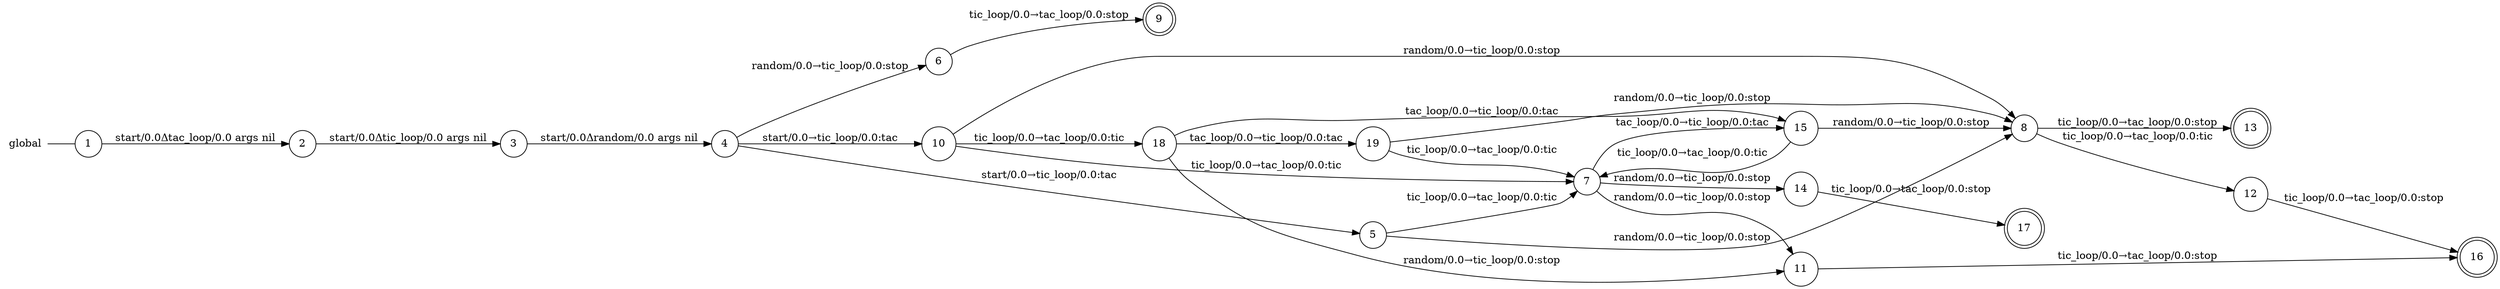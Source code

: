 digraph global {
	rankdir="LR";
	n_0 [label="global", shape="plaintext"];
	n_1 [id="14", shape=circle, label="14"];
	n_2 [id="9", shape=doublecircle, label="9"];
	n_3 [id="8", shape=circle, label="8"];
	n_4 [id="17", shape=doublecircle, label="17"];
	n_5 [id="1", shape=circle, label="1"];
	n_0 -> n_5 [arrowhead=none];
	n_6 [id="7", shape=circle, label="7"];
	n_7 [id="16", shape=doublecircle, label="16"];
	n_8 [id="19", shape=circle, label="19"];
	n_9 [id="4", shape=circle, label="4"];
	n_10 [id="6", shape=circle, label="6"];
	n_11 [id="3", shape=circle, label="3"];
	n_12 [id="12", shape=circle, label="12"];
	n_13 [id="18", shape=circle, label="18"];
	n_14 [id="2", shape=circle, label="2"];
	n_15 [id="11", shape=circle, label="11"];
	n_16 [id="15", shape=circle, label="15"];
	n_17 [id="10", shape=circle, label="10"];
	n_18 [id="13", shape=doublecircle, label="13"];
	n_19 [id="5", shape=circle, label="5"];

	n_8 -> n_6 [id="[$e|25]", label="tic_loop/0.0→tac_loop/0.0:tic"];
	n_17 -> n_6 [id="[$e|12]", label="tic_loop/0.0→tac_loop/0.0:tic"];
	n_17 -> n_3 [id="[$e|13]", label="random/0.0→tic_loop/0.0:stop"];
	n_12 -> n_7 [id="[$e|17]", label="tic_loop/0.0→tac_loop/0.0:stop"];
	n_9 -> n_19 [id="[$e|3]", label="start/0.0→tic_loop/0.0:tac"];
	n_5 -> n_14 [id="[$e|0]", label="start/0.0Δtac_loop/0.0 args nil"];
	n_9 -> n_10 [id="[$e|4]", label="random/0.0→tic_loop/0.0:stop"];
	n_13 -> n_16 [id="[$e|23]", label="tac_loop/0.0→tic_loop/0.0:tac"];
	n_13 -> n_15 [id="[$e|22]", label="random/0.0→tic_loop/0.0:stop"];
	n_11 -> n_9 [id="[$e|2]", label="start/0.0Δrandom/0.0 args nil"];
	n_6 -> n_15 [id="[$e|9]", label="random/0.0→tic_loop/0.0:stop"];
	n_3 -> n_12 [id="[$e|10]", label="tic_loop/0.0→tac_loop/0.0:tic"];
	n_17 -> n_13 [id="[$e|21]", label="tic_loop/0.0→tac_loop/0.0:tic"];
	n_19 -> n_6 [id="[$e|5]", label="tic_loop/0.0→tac_loop/0.0:tic"];
	n_10 -> n_2 [id="[$e|7]", label="tic_loop/0.0→tac_loop/0.0:stop"];
	n_3 -> n_18 [id="[$e|11]", label="tic_loop/0.0→tac_loop/0.0:stop"];
	n_16 -> n_3 [id="[$e|20]", label="random/0.0→tic_loop/0.0:stop"];
	n_1 -> n_4 [id="[$e|18]", label="tic_loop/0.0→tac_loop/0.0:stop"];
	n_6 -> n_16 [id="[$e|15]", label="tac_loop/0.0→tic_loop/0.0:tac"];
	n_16 -> n_6 [id="[$e|19]", label="tic_loop/0.0→tac_loop/0.0:tic"];
	n_6 -> n_1 [id="[$e|14]", label="random/0.0→tic_loop/0.0:stop"];
	n_13 -> n_8 [id="[$e|24]", label="tac_loop/0.0→tic_loop/0.0:tac"];
	n_9 -> n_17 [id="[$e|8]", label="start/0.0→tic_loop/0.0:tac"];
	n_14 -> n_11 [id="[$e|1]", label="start/0.0Δtic_loop/0.0 args nil"];
	n_19 -> n_3 [id="[$e|6]", label="random/0.0→tic_loop/0.0:stop"];
	n_15 -> n_7 [id="[$e|16]", label="tic_loop/0.0→tac_loop/0.0:stop"];
	n_8 -> n_3 [id="[$e|26]", label="random/0.0→tic_loop/0.0:stop"];
}
